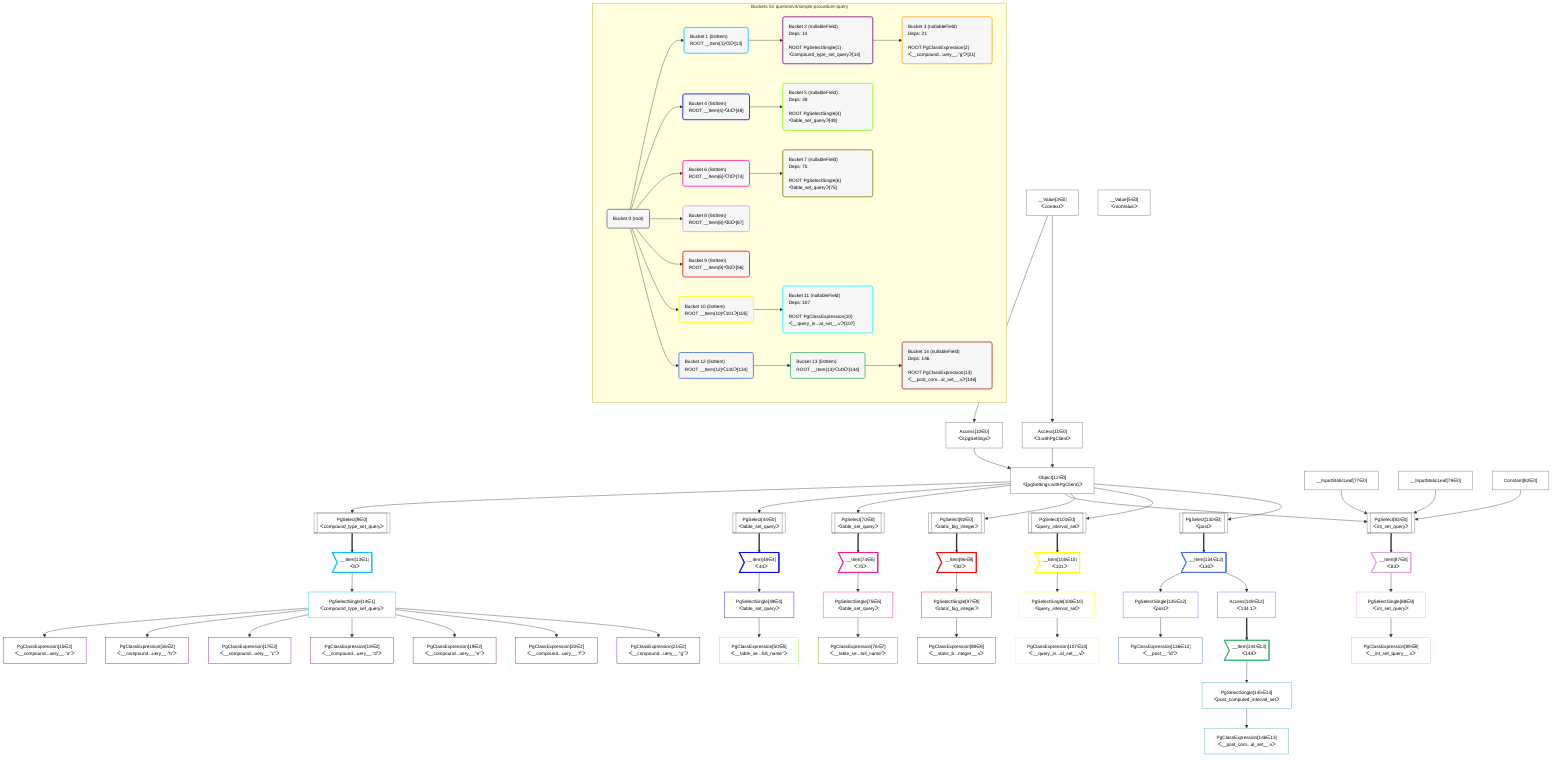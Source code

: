 %%{init: {'themeVariables': { 'fontSize': '12px'}}}%%
graph TD
    classDef path fill:#eee,stroke:#000,color:#000
    classDef plan fill:#fff,stroke-width:1px,color:#000
    classDef itemplan fill:#fff,stroke-width:2px,color:#000
    classDef sideeffectplan fill:#f00,stroke-width:2px,color:#000
    classDef bucket fill:#f6f6f6,color:#000,stroke-width:2px,text-align:left


    %% define steps
    __Value3["__Value[3∈0]<br />ᐸcontextᐳ"]:::plan
    __Value5["__Value[5∈0]<br />ᐸrootValueᐳ"]:::plan
    Access10["Access[10∈0]<br />ᐸ3.pgSettingsᐳ"]:::plan
    Access11["Access[11∈0]<br />ᐸ3.withPgClientᐳ"]:::plan
    Object12["Object[12∈0]<br />ᐸ{pgSettings,withPgClient}ᐳ"]:::plan
    PgSelect9[["PgSelect[9∈0]<br />ᐸcompound_type_set_queryᐳ"]]:::plan
    __Item13>"__Item[13∈1]<br />ᐸ9ᐳ"]:::itemplan
    PgSelectSingle14["PgSelectSingle[14∈1]<br />ᐸcompound_type_set_queryᐳ"]:::plan
    PgClassExpression15["PgClassExpression[15∈2]<br />ᐸ__compound...uery__.”a”ᐳ"]:::plan
    PgClassExpression16["PgClassExpression[16∈2]<br />ᐸ__compound...uery__.”b”ᐳ"]:::plan
    PgClassExpression17["PgClassExpression[17∈2]<br />ᐸ__compound...uery__.”c”ᐳ"]:::plan
    PgClassExpression18["PgClassExpression[18∈2]<br />ᐸ__compound...uery__.”d”ᐳ"]:::plan
    PgClassExpression19["PgClassExpression[19∈2]<br />ᐸ__compound...uery__.”e”ᐳ"]:::plan
    PgClassExpression20["PgClassExpression[20∈2]<br />ᐸ__compound...uery__.”f”ᐳ"]:::plan
    PgClassExpression21["PgClassExpression[21∈2]<br />ᐸ__compound...uery__.”g”ᐳ"]:::plan
    PgSelect44[["PgSelect[44∈0]<br />ᐸtable_set_queryᐳ"]]:::plan
    __Item48>"__Item[48∈4]<br />ᐸ44ᐳ"]:::itemplan
    PgSelectSingle49["PgSelectSingle[49∈4]<br />ᐸtable_set_queryᐳ"]:::plan
    PgClassExpression50["PgClassExpression[50∈5]<br />ᐸ__table_se...full_name”ᐳ"]:::plan
    PgSelect70[["PgSelect[70∈0]<br />ᐸtable_set_queryᐳ"]]:::plan
    __Item74>"__Item[74∈6]<br />ᐸ70ᐳ"]:::itemplan
    PgSelectSingle75["PgSelectSingle[75∈6]<br />ᐸtable_set_queryᐳ"]:::plan
    PgClassExpression76["PgClassExpression[76∈7]<br />ᐸ__table_se...full_name”ᐳ"]:::plan
    __InputStaticLeaf77["__InputStaticLeaf[77∈0]"]:::plan
    __InputStaticLeaf79["__InputStaticLeaf[79∈0]"]:::plan
    Constant82["Constant[82∈0]"]:::plan
    PgSelect83[["PgSelect[83∈0]<br />ᐸint_set_queryᐳ"]]:::plan
    __Item87>"__Item[87∈8]<br />ᐸ83ᐳ"]:::itemplan
    PgSelectSingle88["PgSelectSingle[88∈8]<br />ᐸint_set_queryᐳ"]:::plan
    PgClassExpression89["PgClassExpression[89∈8]<br />ᐸ__int_set_query__.vᐳ"]:::plan
    PgSelect92[["PgSelect[92∈0]<br />ᐸstatic_big_integerᐳ"]]:::plan
    __Item96>"__Item[96∈9]<br />ᐸ92ᐳ"]:::itemplan
    PgSelectSingle97["PgSelectSingle[97∈9]<br />ᐸstatic_big_integerᐳ"]:::plan
    PgClassExpression98["PgClassExpression[98∈9]<br />ᐸ__static_b...nteger__.vᐳ"]:::plan
    PgSelect101[["PgSelect[101∈0]<br />ᐸquery_interval_setᐳ"]]:::plan
    __Item105>"__Item[105∈10]<br />ᐸ101ᐳ"]:::itemplan
    PgSelectSingle106["PgSelectSingle[106∈10]<br />ᐸquery_interval_setᐳ"]:::plan
    PgClassExpression107["PgClassExpression[107∈10]<br />ᐸ__query_in...al_set__.vᐳ"]:::plan
    PgSelect130[["PgSelect[130∈0]<br />ᐸpostᐳ"]]:::plan
    __Item134>"__Item[134∈12]<br />ᐸ130ᐳ"]:::itemplan
    PgSelectSingle135["PgSelectSingle[135∈12]<br />ᐸpostᐳ"]:::plan
    PgClassExpression136["PgClassExpression[136∈12]<br />ᐸ__post__.”id”ᐳ"]:::plan
    Access149["Access[149∈12]<br />ᐸ134.1ᐳ"]:::plan
    __Item144>"__Item[144∈13]<br />ᐸ149ᐳ"]:::itemplan
    PgSelectSingle145["PgSelectSingle[145∈13]<br />ᐸpost_computed_interval_setᐳ"]:::plan
    PgClassExpression146["PgClassExpression[146∈13]<br />ᐸ__post_com...al_set__.vᐳ"]:::plan

    %% plan dependencies
    __Value3 --> Access10
    __Value3 --> Access11
    Access10 & Access11 --> Object12
    Object12 --> PgSelect9
    PgSelect9 ==> __Item13
    __Item13 --> PgSelectSingle14
    PgSelectSingle14 --> PgClassExpression15
    PgSelectSingle14 --> PgClassExpression16
    PgSelectSingle14 --> PgClassExpression17
    PgSelectSingle14 --> PgClassExpression18
    PgSelectSingle14 --> PgClassExpression19
    PgSelectSingle14 --> PgClassExpression20
    PgSelectSingle14 --> PgClassExpression21
    Object12 --> PgSelect44
    PgSelect44 ==> __Item48
    __Item48 --> PgSelectSingle49
    PgSelectSingle49 --> PgClassExpression50
    Object12 --> PgSelect70
    PgSelect70 ==> __Item74
    __Item74 --> PgSelectSingle75
    PgSelectSingle75 --> PgClassExpression76
    Object12 & __InputStaticLeaf77 & Constant82 & __InputStaticLeaf79 --> PgSelect83
    PgSelect83 ==> __Item87
    __Item87 --> PgSelectSingle88
    PgSelectSingle88 --> PgClassExpression89
    Object12 --> PgSelect92
    PgSelect92 ==> __Item96
    __Item96 --> PgSelectSingle97
    PgSelectSingle97 --> PgClassExpression98
    Object12 --> PgSelect101
    PgSelect101 ==> __Item105
    __Item105 --> PgSelectSingle106
    PgSelectSingle106 --> PgClassExpression107
    Object12 --> PgSelect130
    PgSelect130 ==> __Item134
    __Item134 --> PgSelectSingle135
    PgSelectSingle135 --> PgClassExpression136
    __Item134 --> Access149
    Access149 ==> __Item144
    __Item144 --> PgSelectSingle145
    PgSelectSingle145 --> PgClassExpression146

    subgraph "Buckets for queries/v4/simple-procedure-query"
    Bucket0("Bucket 0 (root)"):::bucket
    classDef bucket0 stroke:#696969
    class Bucket0,__Value3,__Value5,PgSelect9,Access10,Access11,Object12,PgSelect44,PgSelect70,__InputStaticLeaf77,__InputStaticLeaf79,Constant82,PgSelect83,PgSelect92,PgSelect101,PgSelect130 bucket0
    Bucket1("Bucket 1 (listItem)<br />ROOT __Item{1}ᐸ9ᐳ[13]"):::bucket
    classDef bucket1 stroke:#00bfff
    class Bucket1,__Item13,PgSelectSingle14 bucket1
    Bucket2("Bucket 2 (nullableField)<br />Deps: 14<br /><br />ROOT PgSelectSingle{1}ᐸcompound_type_set_queryᐳ[14]"):::bucket
    classDef bucket2 stroke:#7f007f
    class Bucket2,PgClassExpression15,PgClassExpression16,PgClassExpression17,PgClassExpression18,PgClassExpression19,PgClassExpression20,PgClassExpression21 bucket2
    Bucket3("Bucket 3 (nullableField)<br />Deps: 21<br /><br />ROOT PgClassExpression{2}ᐸ__compound...uery__.”g”ᐳ[21]"):::bucket
    classDef bucket3 stroke:#ffa500
    class Bucket3 bucket3
    Bucket4("Bucket 4 (listItem)<br />ROOT __Item{4}ᐸ44ᐳ[48]"):::bucket
    classDef bucket4 stroke:#0000ff
    class Bucket4,__Item48,PgSelectSingle49 bucket4
    Bucket5("Bucket 5 (nullableField)<br />Deps: 49<br /><br />ROOT PgSelectSingle{4}ᐸtable_set_queryᐳ[49]"):::bucket
    classDef bucket5 stroke:#7fff00
    class Bucket5,PgClassExpression50 bucket5
    Bucket6("Bucket 6 (listItem)<br />ROOT __Item{6}ᐸ70ᐳ[74]"):::bucket
    classDef bucket6 stroke:#ff1493
    class Bucket6,__Item74,PgSelectSingle75 bucket6
    Bucket7("Bucket 7 (nullableField)<br />Deps: 75<br /><br />ROOT PgSelectSingle{6}ᐸtable_set_queryᐳ[75]"):::bucket
    classDef bucket7 stroke:#808000
    class Bucket7,PgClassExpression76 bucket7
    Bucket8("Bucket 8 (listItem)<br />ROOT __Item{8}ᐸ83ᐳ[87]"):::bucket
    classDef bucket8 stroke:#dda0dd
    class Bucket8,__Item87,PgSelectSingle88,PgClassExpression89 bucket8
    Bucket9("Bucket 9 (listItem)<br />ROOT __Item{9}ᐸ92ᐳ[96]"):::bucket
    classDef bucket9 stroke:#ff0000
    class Bucket9,__Item96,PgSelectSingle97,PgClassExpression98 bucket9
    Bucket10("Bucket 10 (listItem)<br />ROOT __Item{10}ᐸ101ᐳ[105]"):::bucket
    classDef bucket10 stroke:#ffff00
    class Bucket10,__Item105,PgSelectSingle106,PgClassExpression107 bucket10
    Bucket11("Bucket 11 (nullableField)<br />Deps: 107<br /><br />ROOT PgClassExpression{10}ᐸ__query_in...al_set__.vᐳ[107]"):::bucket
    classDef bucket11 stroke:#00ffff
    class Bucket11 bucket11
    Bucket12("Bucket 12 (listItem)<br />ROOT __Item{12}ᐸ130ᐳ[134]"):::bucket
    classDef bucket12 stroke:#4169e1
    class Bucket12,__Item134,PgSelectSingle135,PgClassExpression136,Access149 bucket12
    Bucket13("Bucket 13 (listItem)<br />ROOT __Item{13}ᐸ149ᐳ[144]"):::bucket
    classDef bucket13 stroke:#3cb371
    class Bucket13,__Item144,PgSelectSingle145,PgClassExpression146 bucket13
    Bucket14("Bucket 14 (nullableField)<br />Deps: 146<br /><br />ROOT PgClassExpression{13}ᐸ__post_com...al_set__.vᐳ[146]"):::bucket
    classDef bucket14 stroke:#a52a2a
    class Bucket14 bucket14
    Bucket0 --> Bucket1 & Bucket4 & Bucket6 & Bucket8 & Bucket9 & Bucket10 & Bucket12
    Bucket1 --> Bucket2
    Bucket2 --> Bucket3
    Bucket4 --> Bucket5
    Bucket6 --> Bucket7
    Bucket10 --> Bucket11
    Bucket12 --> Bucket13
    Bucket13 --> Bucket14
    end